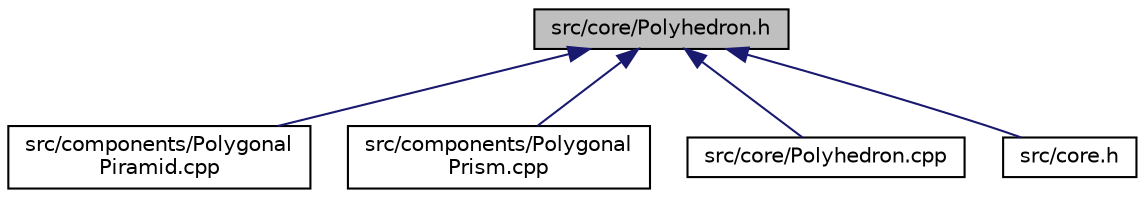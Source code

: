 digraph "src/core/Polyhedron.h"
{
  edge [fontname="Helvetica",fontsize="10",labelfontname="Helvetica",labelfontsize="10"];
  node [fontname="Helvetica",fontsize="10",shape=record];
  Node1 [label="src/core/Polyhedron.h",height=0.2,width=0.4,color="black", fillcolor="grey75", style="filled" fontcolor="black"];
  Node1 -> Node2 [dir="back",color="midnightblue",fontsize="10",style="solid",fontname="Helvetica"];
  Node2 [label="src/components/Polygonal\lPiramid.cpp",height=0.2,width=0.4,color="black", fillcolor="white", style="filled",URL="$PolygonalPiramid_8cpp.html"];
  Node1 -> Node3 [dir="back",color="midnightblue",fontsize="10",style="solid",fontname="Helvetica"];
  Node3 [label="src/components/Polygonal\lPrism.cpp",height=0.2,width=0.4,color="black", fillcolor="white", style="filled",URL="$PolygonalPrism_8cpp.html"];
  Node1 -> Node4 [dir="back",color="midnightblue",fontsize="10",style="solid",fontname="Helvetica"];
  Node4 [label="src/core/Polyhedron.cpp",height=0.2,width=0.4,color="black", fillcolor="white", style="filled",URL="$Polyhedron_8cpp.html"];
  Node1 -> Node5 [dir="back",color="midnightblue",fontsize="10",style="solid",fontname="Helvetica"];
  Node5 [label="src/core.h",height=0.2,width=0.4,color="black", fillcolor="white", style="filled",URL="$core_8h.html"];
}
